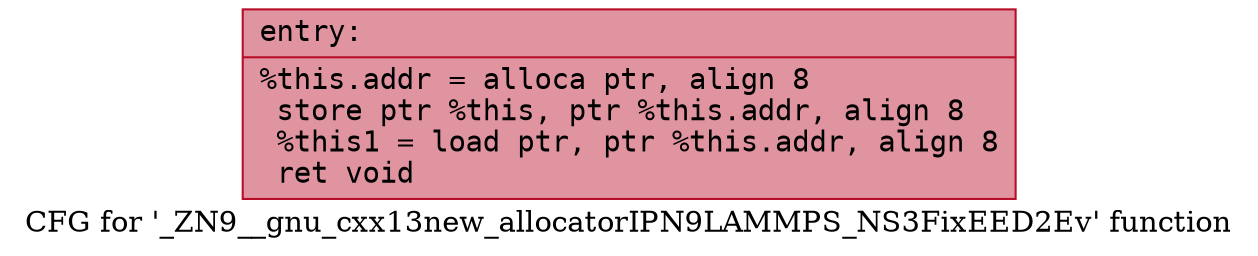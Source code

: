 digraph "CFG for '_ZN9__gnu_cxx13new_allocatorIPN9LAMMPS_NS3FixEED2Ev' function" {
	label="CFG for '_ZN9__gnu_cxx13new_allocatorIPN9LAMMPS_NS3FixEED2Ev' function";

	Node0x556bfed66ac0 [shape=record,color="#b70d28ff", style=filled, fillcolor="#b70d2870" fontname="Courier",label="{entry:\l|  %this.addr = alloca ptr, align 8\l  store ptr %this, ptr %this.addr, align 8\l  %this1 = load ptr, ptr %this.addr, align 8\l  ret void\l}"];
}
